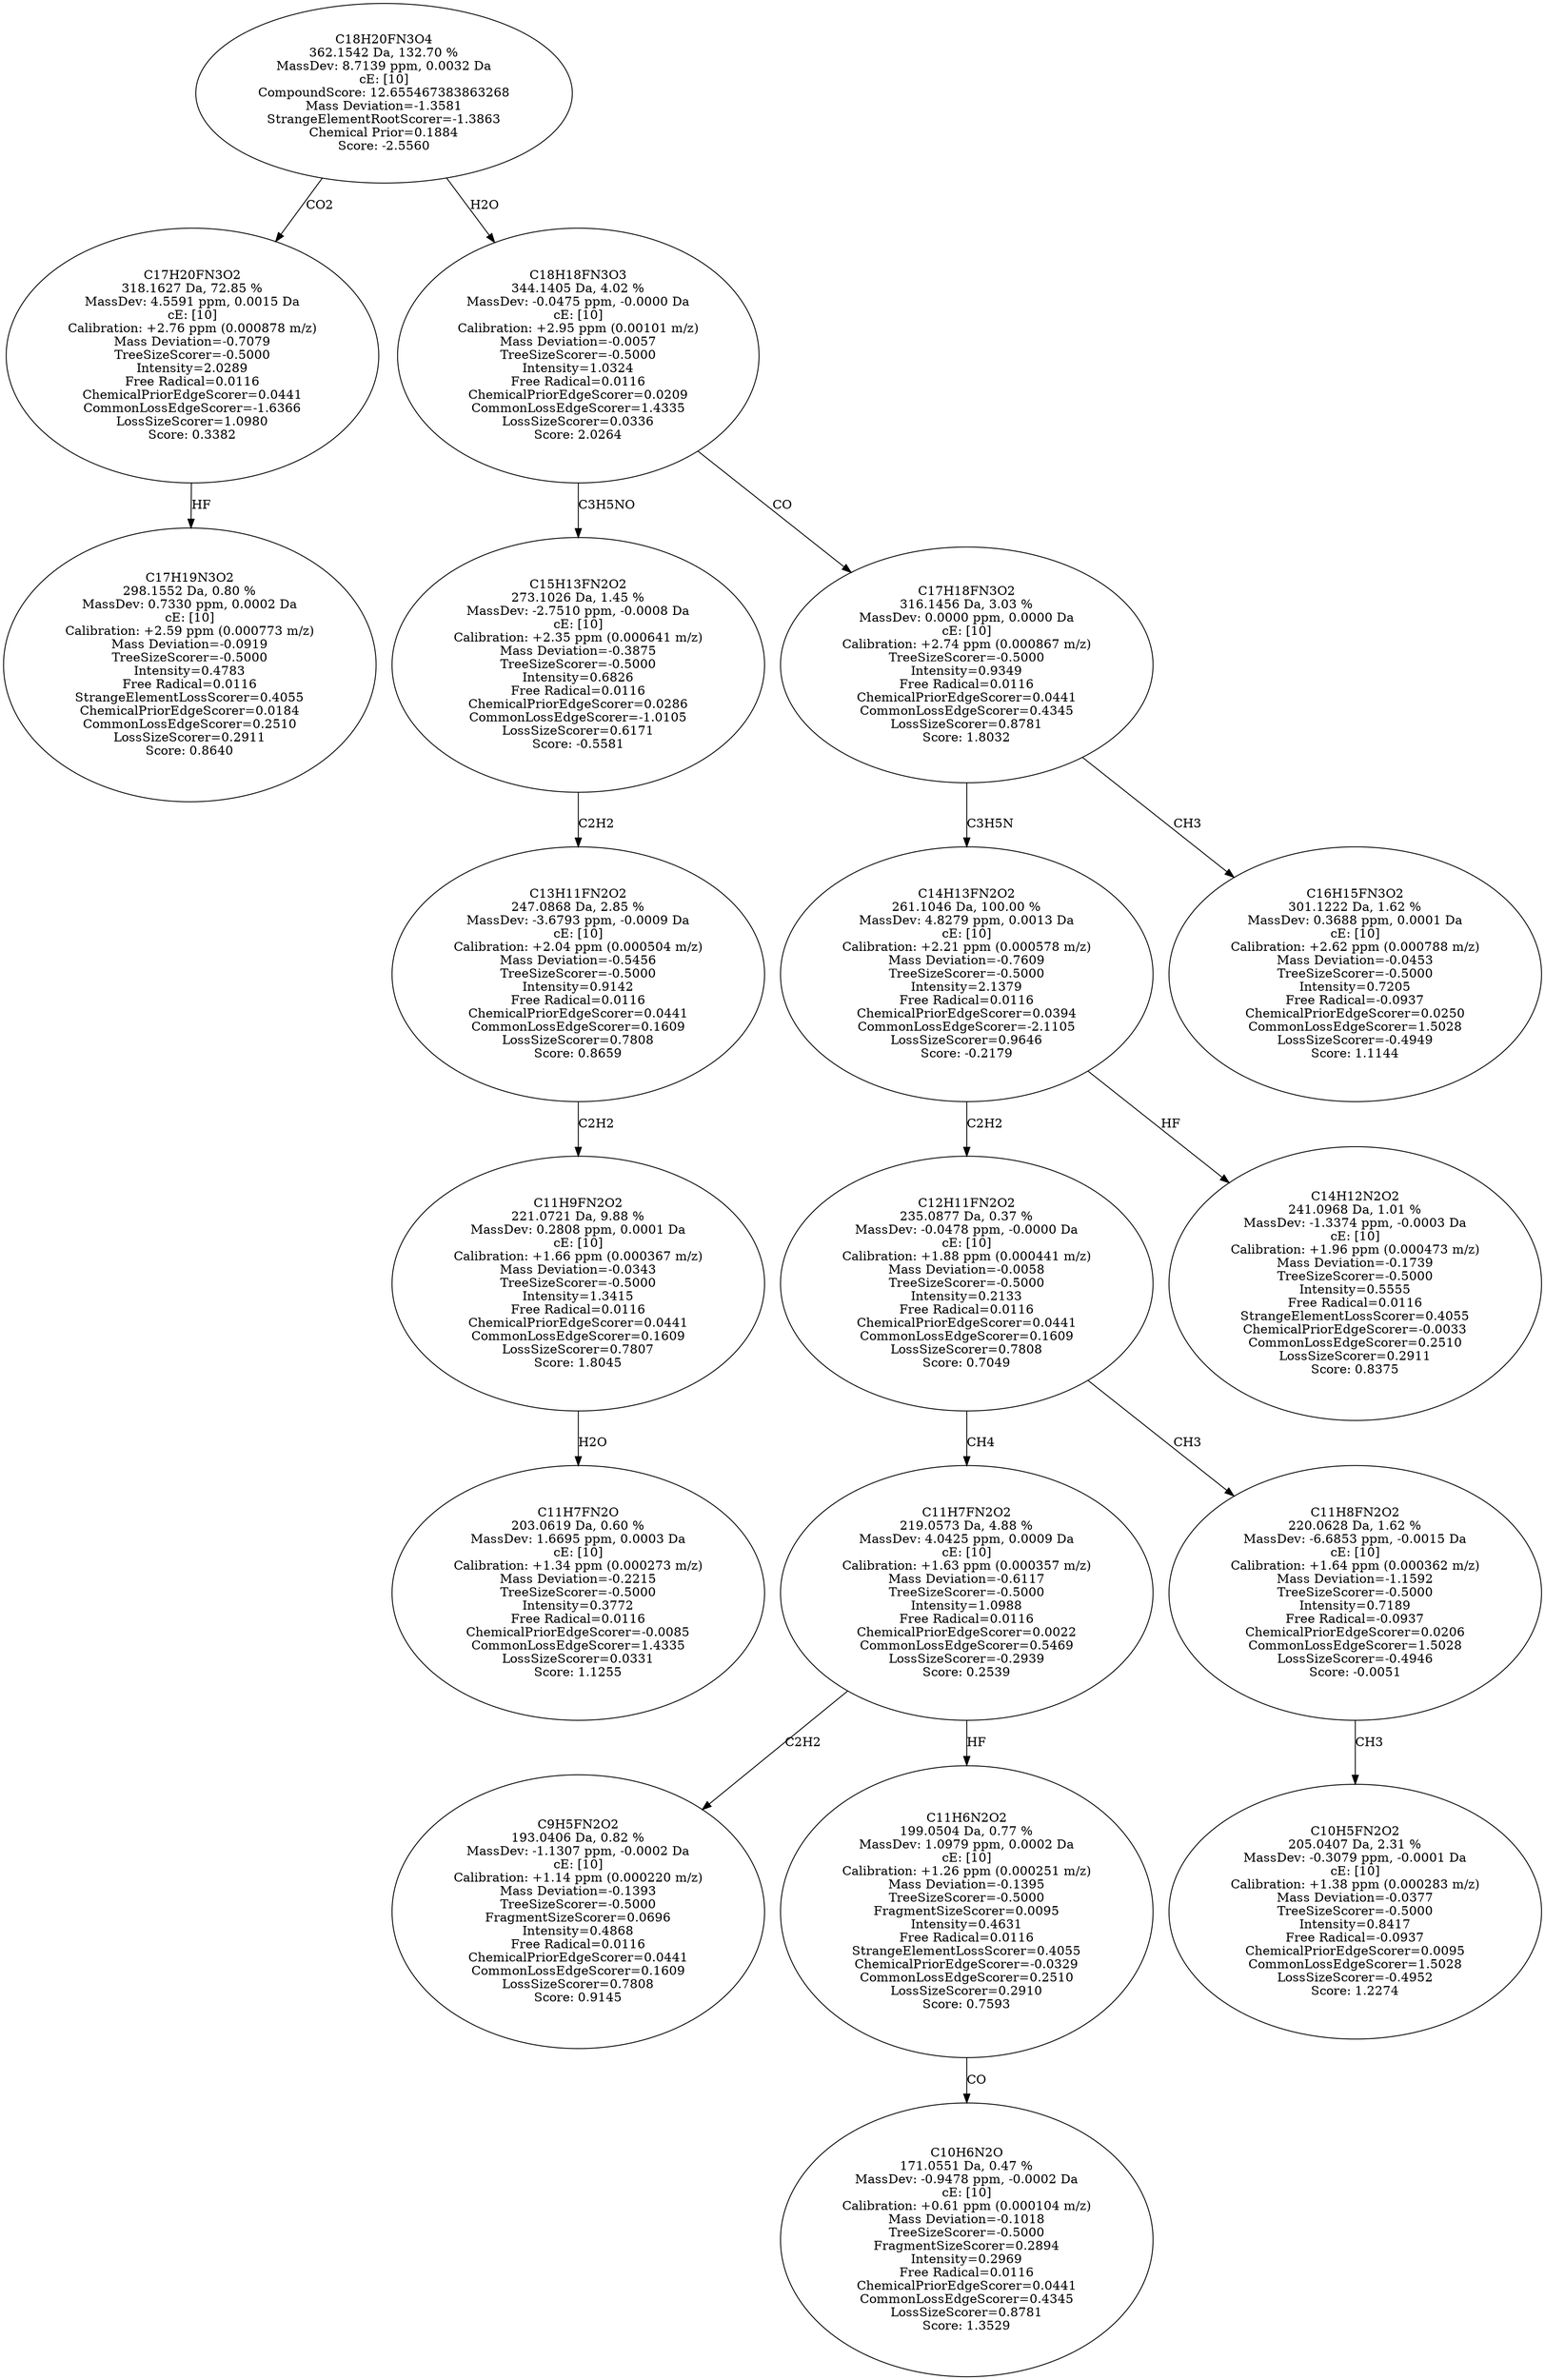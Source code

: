strict digraph {
v1 [label="C17H19N3O2\n298.1552 Da, 0.80 %\nMassDev: 0.7330 ppm, 0.0002 Da\ncE: [10]\nCalibration: +2.59 ppm (0.000773 m/z)\nMass Deviation=-0.0919\nTreeSizeScorer=-0.5000\nIntensity=0.4783\nFree Radical=0.0116\nStrangeElementLossScorer=0.4055\nChemicalPriorEdgeScorer=0.0184\nCommonLossEdgeScorer=0.2510\nLossSizeScorer=0.2911\nScore: 0.8640"];
v2 [label="C17H20FN3O2\n318.1627 Da, 72.85 %\nMassDev: 4.5591 ppm, 0.0015 Da\ncE: [10]\nCalibration: +2.76 ppm (0.000878 m/z)\nMass Deviation=-0.7079\nTreeSizeScorer=-0.5000\nIntensity=2.0289\nFree Radical=0.0116\nChemicalPriorEdgeScorer=0.0441\nCommonLossEdgeScorer=-1.6366\nLossSizeScorer=1.0980\nScore: 0.3382"];
v3 [label="C11H7FN2O\n203.0619 Da, 0.60 %\nMassDev: 1.6695 ppm, 0.0003 Da\ncE: [10]\nCalibration: +1.34 ppm (0.000273 m/z)\nMass Deviation=-0.2215\nTreeSizeScorer=-0.5000\nIntensity=0.3772\nFree Radical=0.0116\nChemicalPriorEdgeScorer=-0.0085\nCommonLossEdgeScorer=1.4335\nLossSizeScorer=0.0331\nScore: 1.1255"];
v4 [label="C11H9FN2O2\n221.0721 Da, 9.88 %\nMassDev: 0.2808 ppm, 0.0001 Da\ncE: [10]\nCalibration: +1.66 ppm (0.000367 m/z)\nMass Deviation=-0.0343\nTreeSizeScorer=-0.5000\nIntensity=1.3415\nFree Radical=0.0116\nChemicalPriorEdgeScorer=0.0441\nCommonLossEdgeScorer=0.1609\nLossSizeScorer=0.7807\nScore: 1.8045"];
v5 [label="C13H11FN2O2\n247.0868 Da, 2.85 %\nMassDev: -3.6793 ppm, -0.0009 Da\ncE: [10]\nCalibration: +2.04 ppm (0.000504 m/z)\nMass Deviation=-0.5456\nTreeSizeScorer=-0.5000\nIntensity=0.9142\nFree Radical=0.0116\nChemicalPriorEdgeScorer=0.0441\nCommonLossEdgeScorer=0.1609\nLossSizeScorer=0.7808\nScore: 0.8659"];
v6 [label="C15H13FN2O2\n273.1026 Da, 1.45 %\nMassDev: -2.7510 ppm, -0.0008 Da\ncE: [10]\nCalibration: +2.35 ppm (0.000641 m/z)\nMass Deviation=-0.3875\nTreeSizeScorer=-0.5000\nIntensity=0.6826\nFree Radical=0.0116\nChemicalPriorEdgeScorer=0.0286\nCommonLossEdgeScorer=-1.0105\nLossSizeScorer=0.6171\nScore: -0.5581"];
v7 [label="C9H5FN2O2\n193.0406 Da, 0.82 %\nMassDev: -1.1307 ppm, -0.0002 Da\ncE: [10]\nCalibration: +1.14 ppm (0.000220 m/z)\nMass Deviation=-0.1393\nTreeSizeScorer=-0.5000\nFragmentSizeScorer=0.0696\nIntensity=0.4868\nFree Radical=0.0116\nChemicalPriorEdgeScorer=0.0441\nCommonLossEdgeScorer=0.1609\nLossSizeScorer=0.7808\nScore: 0.9145"];
v8 [label="C10H6N2O\n171.0551 Da, 0.47 %\nMassDev: -0.9478 ppm, -0.0002 Da\ncE: [10]\nCalibration: +0.61 ppm (0.000104 m/z)\nMass Deviation=-0.1018\nTreeSizeScorer=-0.5000\nFragmentSizeScorer=0.2894\nIntensity=0.2969\nFree Radical=0.0116\nChemicalPriorEdgeScorer=0.0441\nCommonLossEdgeScorer=0.4345\nLossSizeScorer=0.8781\nScore: 1.3529"];
v9 [label="C11H6N2O2\n199.0504 Da, 0.77 %\nMassDev: 1.0979 ppm, 0.0002 Da\ncE: [10]\nCalibration: +1.26 ppm (0.000251 m/z)\nMass Deviation=-0.1395\nTreeSizeScorer=-0.5000\nFragmentSizeScorer=0.0095\nIntensity=0.4631\nFree Radical=0.0116\nStrangeElementLossScorer=0.4055\nChemicalPriorEdgeScorer=-0.0329\nCommonLossEdgeScorer=0.2510\nLossSizeScorer=0.2910\nScore: 0.7593"];
v10 [label="C11H7FN2O2\n219.0573 Da, 4.88 %\nMassDev: 4.0425 ppm, 0.0009 Da\ncE: [10]\nCalibration: +1.63 ppm (0.000357 m/z)\nMass Deviation=-0.6117\nTreeSizeScorer=-0.5000\nIntensity=1.0988\nFree Radical=0.0116\nChemicalPriorEdgeScorer=0.0022\nCommonLossEdgeScorer=0.5469\nLossSizeScorer=-0.2939\nScore: 0.2539"];
v11 [label="C10H5FN2O2\n205.0407 Da, 2.31 %\nMassDev: -0.3079 ppm, -0.0001 Da\ncE: [10]\nCalibration: +1.38 ppm (0.000283 m/z)\nMass Deviation=-0.0377\nTreeSizeScorer=-0.5000\nIntensity=0.8417\nFree Radical=-0.0937\nChemicalPriorEdgeScorer=0.0095\nCommonLossEdgeScorer=1.5028\nLossSizeScorer=-0.4952\nScore: 1.2274"];
v12 [label="C11H8FN2O2\n220.0628 Da, 1.62 %\nMassDev: -6.6853 ppm, -0.0015 Da\ncE: [10]\nCalibration: +1.64 ppm (0.000362 m/z)\nMass Deviation=-1.1592\nTreeSizeScorer=-0.5000\nIntensity=0.7189\nFree Radical=-0.0937\nChemicalPriorEdgeScorer=0.0206\nCommonLossEdgeScorer=1.5028\nLossSizeScorer=-0.4946\nScore: -0.0051"];
v13 [label="C12H11FN2O2\n235.0877 Da, 0.37 %\nMassDev: -0.0478 ppm, -0.0000 Da\ncE: [10]\nCalibration: +1.88 ppm (0.000441 m/z)\nMass Deviation=-0.0058\nTreeSizeScorer=-0.5000\nIntensity=0.2133\nFree Radical=0.0116\nChemicalPriorEdgeScorer=0.0441\nCommonLossEdgeScorer=0.1609\nLossSizeScorer=0.7808\nScore: 0.7049"];
v14 [label="C14H12N2O2\n241.0968 Da, 1.01 %\nMassDev: -1.3374 ppm, -0.0003 Da\ncE: [10]\nCalibration: +1.96 ppm (0.000473 m/z)\nMass Deviation=-0.1739\nTreeSizeScorer=-0.5000\nIntensity=0.5555\nFree Radical=0.0116\nStrangeElementLossScorer=0.4055\nChemicalPriorEdgeScorer=-0.0033\nCommonLossEdgeScorer=0.2510\nLossSizeScorer=0.2911\nScore: 0.8375"];
v15 [label="C14H13FN2O2\n261.1046 Da, 100.00 %\nMassDev: 4.8279 ppm, 0.0013 Da\ncE: [10]\nCalibration: +2.21 ppm (0.000578 m/z)\nMass Deviation=-0.7609\nTreeSizeScorer=-0.5000\nIntensity=2.1379\nFree Radical=0.0116\nChemicalPriorEdgeScorer=0.0394\nCommonLossEdgeScorer=-2.1105\nLossSizeScorer=0.9646\nScore: -0.2179"];
v16 [label="C16H15FN3O2\n301.1222 Da, 1.62 %\nMassDev: 0.3688 ppm, 0.0001 Da\ncE: [10]\nCalibration: +2.62 ppm (0.000788 m/z)\nMass Deviation=-0.0453\nTreeSizeScorer=-0.5000\nIntensity=0.7205\nFree Radical=-0.0937\nChemicalPriorEdgeScorer=0.0250\nCommonLossEdgeScorer=1.5028\nLossSizeScorer=-0.4949\nScore: 1.1144"];
v17 [label="C17H18FN3O2\n316.1456 Da, 3.03 %\nMassDev: 0.0000 ppm, 0.0000 Da\ncE: [10]\nCalibration: +2.74 ppm (0.000867 m/z)\nTreeSizeScorer=-0.5000\nIntensity=0.9349\nFree Radical=0.0116\nChemicalPriorEdgeScorer=0.0441\nCommonLossEdgeScorer=0.4345\nLossSizeScorer=0.8781\nScore: 1.8032"];
v18 [label="C18H18FN3O3\n344.1405 Da, 4.02 %\nMassDev: -0.0475 ppm, -0.0000 Da\ncE: [10]\nCalibration: +2.95 ppm (0.00101 m/z)\nMass Deviation=-0.0057\nTreeSizeScorer=-0.5000\nIntensity=1.0324\nFree Radical=0.0116\nChemicalPriorEdgeScorer=0.0209\nCommonLossEdgeScorer=1.4335\nLossSizeScorer=0.0336\nScore: 2.0264"];
v19 [label="C18H20FN3O4\n362.1542 Da, 132.70 %\nMassDev: 8.7139 ppm, 0.0032 Da\ncE: [10]\nCompoundScore: 12.655467383863268\nMass Deviation=-1.3581\nStrangeElementRootScorer=-1.3863\nChemical Prior=0.1884\nScore: -2.5560"];
v2 -> v1 [label="HF"];
v19 -> v2 [label="CO2"];
v4 -> v3 [label="H2O"];
v5 -> v4 [label="C2H2"];
v6 -> v5 [label="C2H2"];
v18 -> v6 [label="C3H5NO"];
v10 -> v7 [label="C2H2"];
v9 -> v8 [label="CO"];
v10 -> v9 [label="HF"];
v13 -> v10 [label="CH4"];
v12 -> v11 [label="CH3"];
v13 -> v12 [label="CH3"];
v15 -> v13 [label="C2H2"];
v15 -> v14 [label="HF"];
v17 -> v15 [label="C3H5N"];
v17 -> v16 [label="CH3"];
v18 -> v17 [label="CO"];
v19 -> v18 [label="H2O"];
}